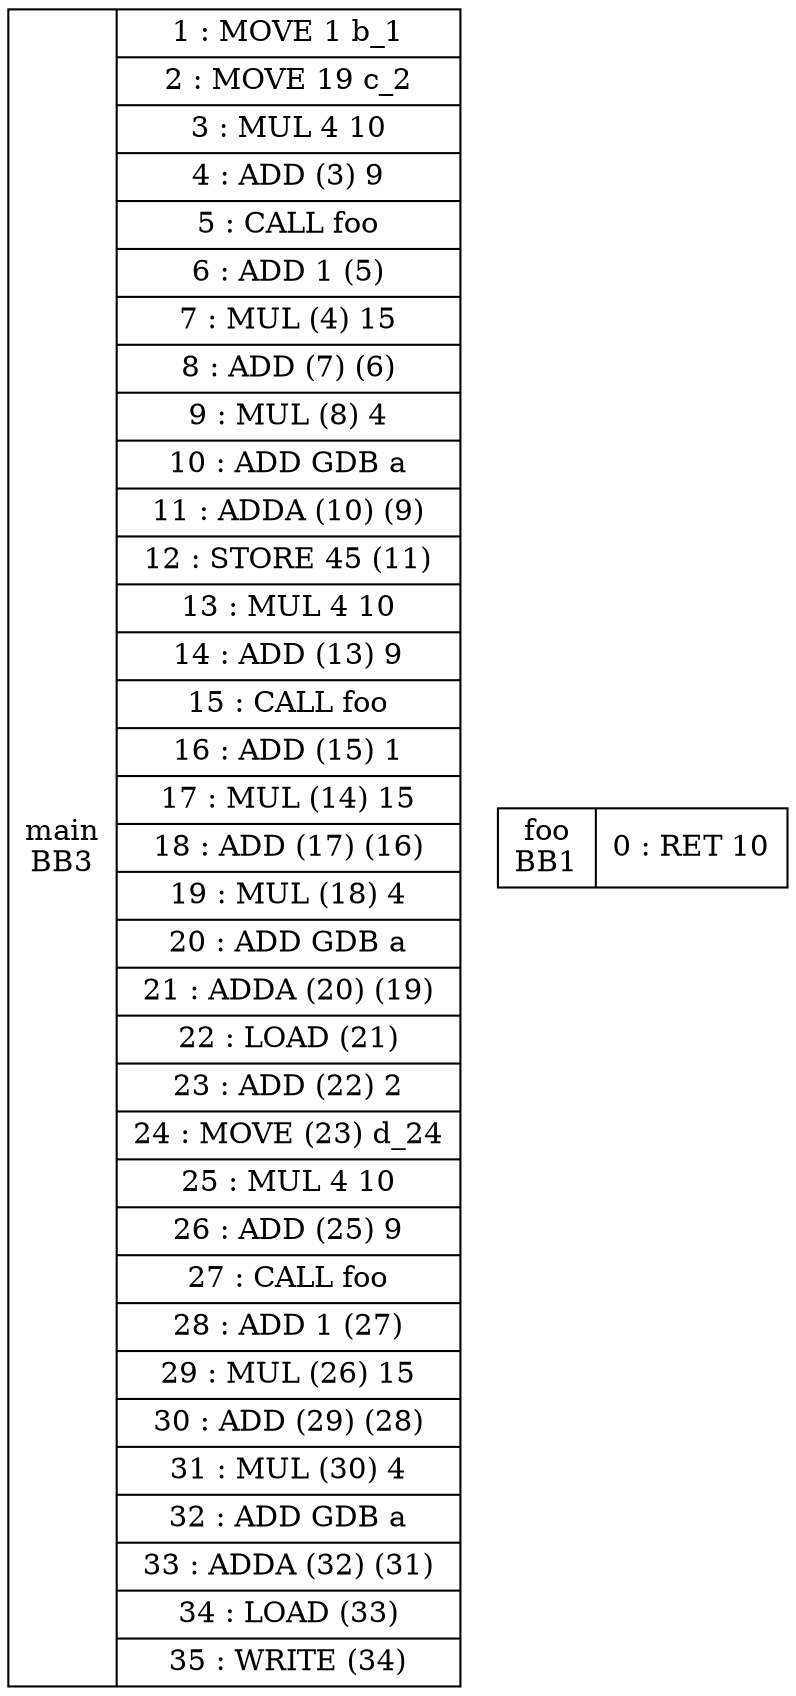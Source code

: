 digraph G {
BB3[shape=record, label="<b>main\nBB3|{1 : MOVE 1 b_1 |2 : MOVE 19 c_2 |3 : MUL 4 10 |4 : ADD (3) 9 |5 : CALL foo |6 : ADD 1 (5) |7 : MUL (4) 15 |8 : ADD (7) (6) |9 : MUL (8) 4 |10 : ADD GDB a |11 : ADDA (10) (9) |12 : STORE 45 (11) |13 : MUL 4 10 |14 : ADD (13) 9 |15 : CALL foo |16 : ADD (15) 1 |17 : MUL (14) 15 |18 : ADD (17) (16) |19 : MUL (18) 4 |20 : ADD GDB a |21 : ADDA (20) (19) |22 : LOAD (21) |23 : ADD (22) 2 |24 : MOVE (23) d_24 |25 : MUL 4 10 |26 : ADD (25) 9 |27 : CALL foo |28 : ADD 1 (27) |29 : MUL (26) 15 |30 : ADD (29) (28) |31 : MUL (30) 4 |32 : ADD GDB a |33 : ADDA (32) (31) |34 : LOAD (33) |35 : WRITE (34) }"];
BB1[shape=record, label="<b>foo\nBB1|{0 : RET 10 }"];
}

